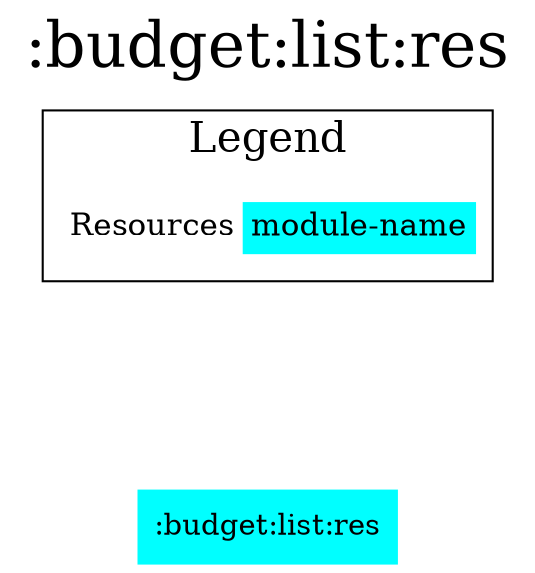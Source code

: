 digraph {
edge ["dir"="forward"]
graph ["dpi"="100","label"=":budget:list:res","labelloc"="t","fontsize"="30","ranksep"="1.5","rankdir"="TB"]
node ["style"="filled"]
":budget:list:res" ["shape"="none","fillcolor"="#00FFFF"]
{
edge ["dir"="none"]
graph ["rank"="same"]
":budget:list:res"
}
subgraph "cluster_legend" {
edge ["dir"="none"]
graph ["label"="Legend","fontsize"="20"]
"Legend" ["style"="filled","fillcolor"="#FFFFFF","shape"="none","margin"="0","fontsize"="15","label"=<
<TABLE BORDER="0" CELLBORDER="0" CELLSPACING="0" CELLPADDING="4">
<TR><TD>Resources</TD><TD BGCOLOR="#00FFFF">module-name</TD></TR>
</TABLE>
>]
} -> ":budget:list:res" ["style"="invis"]
}

